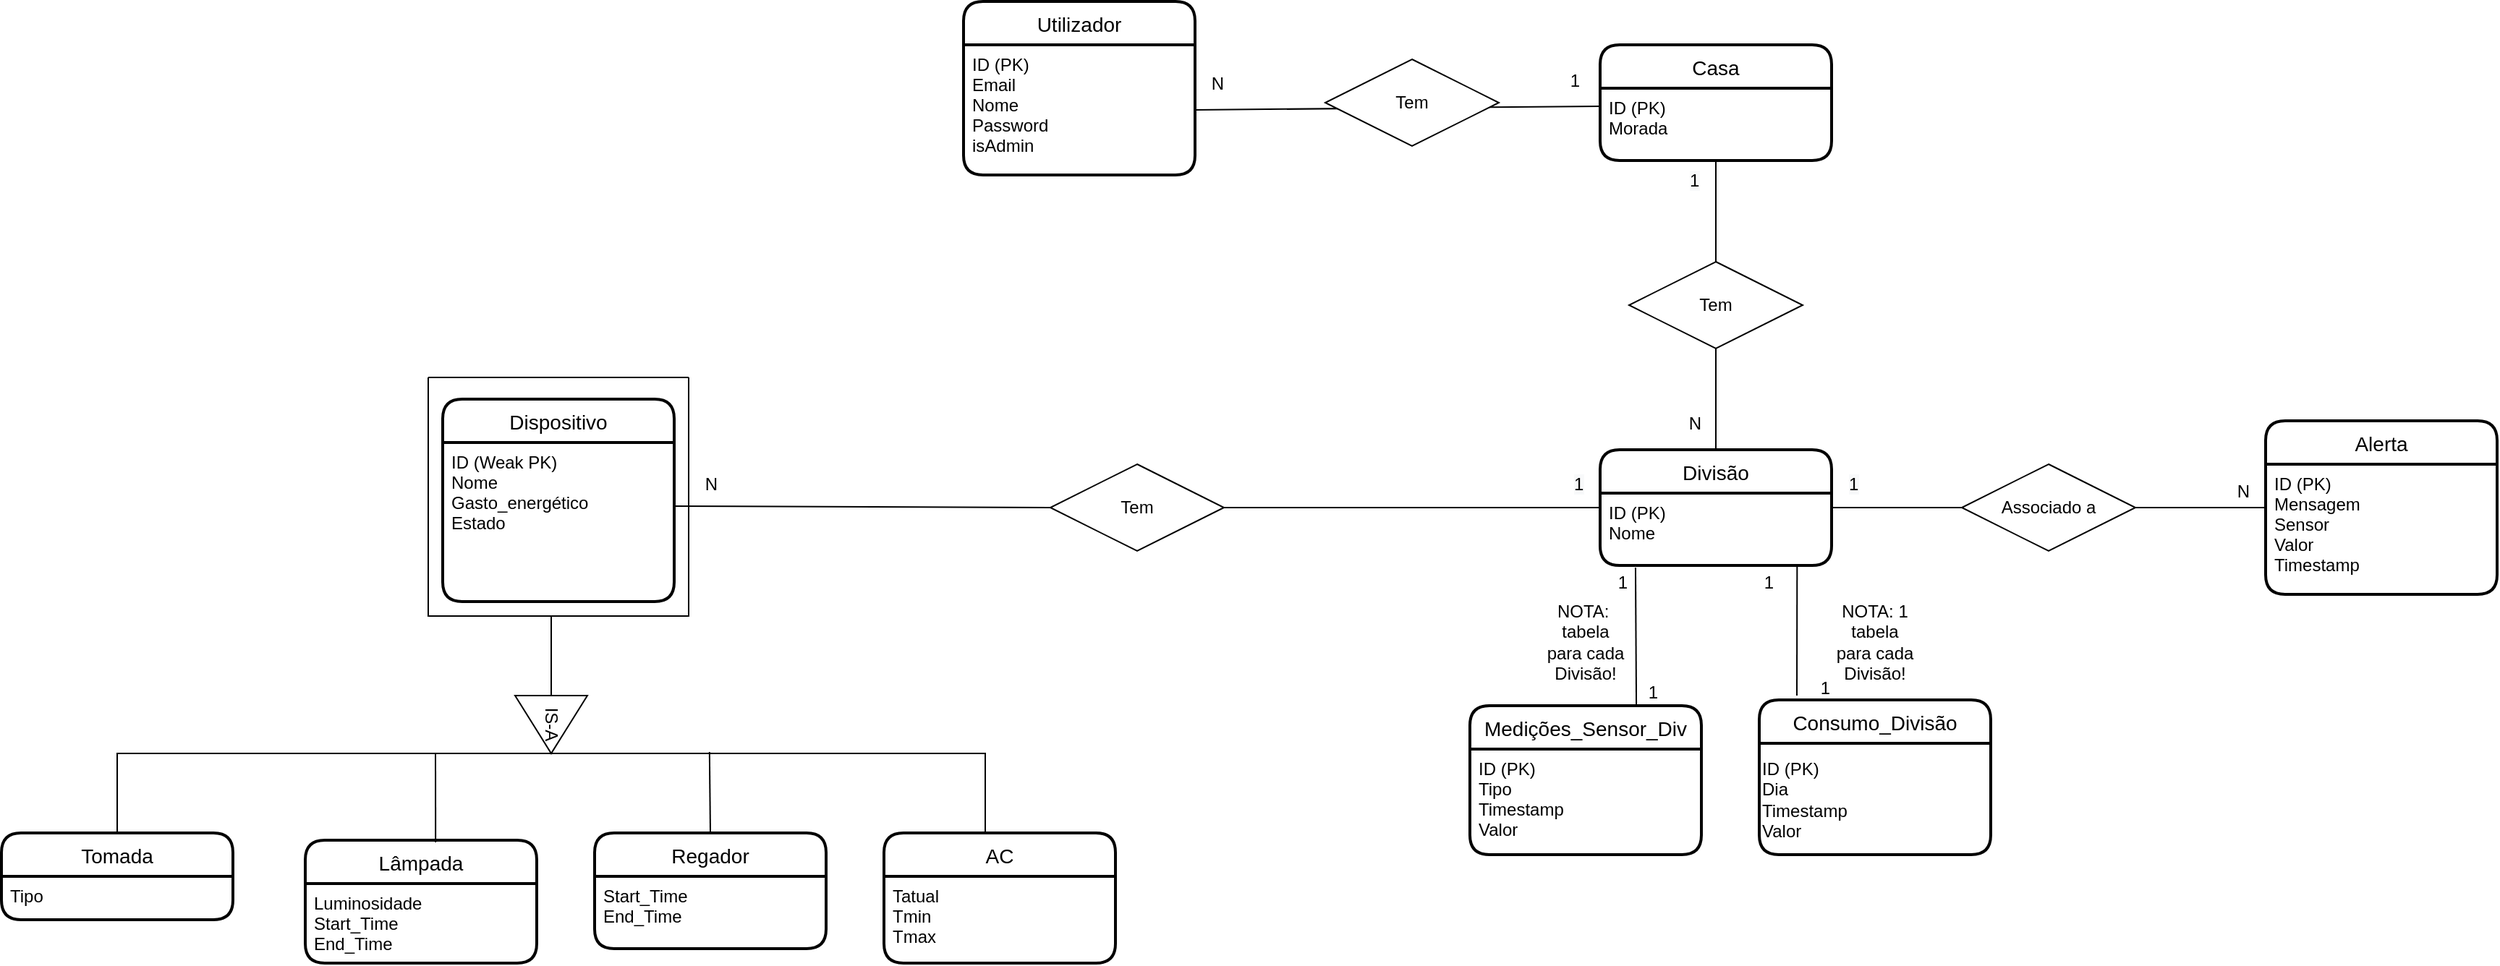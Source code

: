 <mxfile version="20.6.0" type="device"><diagram id="R2lEEEUBdFMjLlhIrx00" name="Page-1"><mxGraphModel dx="2888" dy="864" grid="1" gridSize="10" guides="1" tooltips="1" connect="1" arrows="1" fold="1" page="1" pageScale="1" pageWidth="850" pageHeight="1100" math="0" shadow="0" extFonts="Permanent Marker^https://fonts.googleapis.com/css?family=Permanent+Marker"><root><mxCell id="0"/><mxCell id="1" parent="0"/><mxCell id="ZGnxAQLSIlEfdRjisobD-9" value="Utilizador" style="swimlane;childLayout=stackLayout;horizontal=1;startSize=30;horizontalStack=0;rounded=1;fontSize=14;fontStyle=0;strokeWidth=2;resizeParent=0;resizeLast=1;shadow=0;dashed=0;align=center;" parent="1" vertex="1"><mxGeometry x="150" y="270" width="160" height="120" as="geometry"/></mxCell><mxCell id="ZGnxAQLSIlEfdRjisobD-10" value="ID (PK)&#10;Email&#10;Nome&#10;Password&#10;isAdmin" style="align=left;strokeColor=none;fillColor=none;spacingLeft=4;fontSize=12;verticalAlign=top;resizable=0;rotatable=0;part=1;" parent="ZGnxAQLSIlEfdRjisobD-9" vertex="1"><mxGeometry y="30" width="160" height="90" as="geometry"/></mxCell><mxCell id="ZGnxAQLSIlEfdRjisobD-11" value="Casa" style="swimlane;childLayout=stackLayout;horizontal=1;startSize=30;horizontalStack=0;rounded=1;fontSize=14;fontStyle=0;strokeWidth=2;resizeParent=0;resizeLast=1;shadow=0;dashed=0;align=center;" parent="1" vertex="1"><mxGeometry x="590" y="300" width="160" height="80" as="geometry"/></mxCell><mxCell id="ZGnxAQLSIlEfdRjisobD-12" value="ID (PK)&#10;Morada" style="align=left;strokeColor=none;fillColor=none;spacingLeft=4;fontSize=12;verticalAlign=top;resizable=0;rotatable=0;part=1;" parent="ZGnxAQLSIlEfdRjisobD-11" vertex="1"><mxGeometry y="30" width="160" height="50" as="geometry"/></mxCell><mxCell id="ZGnxAQLSIlEfdRjisobD-16" value="" style="endArrow=none;html=1;rounded=0;exitX=0;exitY=0.25;exitDx=0;exitDy=0;entryX=1;entryY=0.5;entryDx=0;entryDy=0;" parent="1" source="ZGnxAQLSIlEfdRjisobD-12" edge="1" target="ZGnxAQLSIlEfdRjisobD-10"><mxGeometry relative="1" as="geometry"><mxPoint x="380" y="339.29" as="sourcePoint"/><mxPoint x="320" y="343" as="targetPoint"/></mxGeometry></mxCell><mxCell id="ZGnxAQLSIlEfdRjisobD-17" value="N" style="resizable=0;html=1;align=right;verticalAlign=bottom;" parent="ZGnxAQLSIlEfdRjisobD-16" connectable="0" vertex="1"><mxGeometry x="1" relative="1" as="geometry"><mxPoint x="20" y="-9" as="offset"/></mxGeometry></mxCell><mxCell id="ZGnxAQLSIlEfdRjisobD-14" value="Tem" style="shape=rhombus;perimeter=rhombusPerimeter;whiteSpace=wrap;html=1;align=center;" parent="1" vertex="1"><mxGeometry x="400" y="310" width="120" height="60" as="geometry"/></mxCell><mxCell id="ZGnxAQLSIlEfdRjisobD-18" value="1" style="resizable=0;html=1;align=right;verticalAlign=bottom;" parent="1" connectable="0" vertex="1"><mxGeometry x="400.005" y="330.0" as="geometry"><mxPoint x="176" y="3" as="offset"/></mxGeometry></mxCell><mxCell id="ZGnxAQLSIlEfdRjisobD-20" value="Divisão" style="swimlane;childLayout=stackLayout;horizontal=1;startSize=30;horizontalStack=0;rounded=1;fontSize=14;fontStyle=0;strokeWidth=2;resizeParent=0;resizeLast=1;shadow=0;dashed=0;align=center;" parent="1" vertex="1"><mxGeometry x="590" y="580" width="160" height="80" as="geometry"/></mxCell><mxCell id="ZGnxAQLSIlEfdRjisobD-21" value="ID (PK)&#10;Nome" style="align=left;strokeColor=none;fillColor=none;spacingLeft=4;fontSize=12;verticalAlign=top;resizable=0;rotatable=0;part=1;" parent="ZGnxAQLSIlEfdRjisobD-20" vertex="1"><mxGeometry y="30" width="160" height="50" as="geometry"/></mxCell><mxCell id="ZGnxAQLSIlEfdRjisobD-23" value="" style="endArrow=none;html=1;rounded=0;entryX=0.5;entryY=1;entryDx=0;entryDy=0;exitX=0.5;exitY=0;exitDx=0;exitDy=0;" parent="1" source="ZGnxAQLSIlEfdRjisobD-20" target="ZGnxAQLSIlEfdRjisobD-12" edge="1"><mxGeometry relative="1" as="geometry"><mxPoint x="480" y="470" as="sourcePoint"/><mxPoint x="640" y="470" as="targetPoint"/></mxGeometry></mxCell><mxCell id="ZGnxAQLSIlEfdRjisobD-24" value="N" style="resizable=0;html=1;align=right;verticalAlign=bottom;" parent="ZGnxAQLSIlEfdRjisobD-23" connectable="0" vertex="1"><mxGeometry x="1" relative="1" as="geometry"><mxPoint x="-10" y="190" as="offset"/></mxGeometry></mxCell><mxCell id="ZGnxAQLSIlEfdRjisobD-25" value="&lt;span style=&quot;color: rgb(0, 0, 0); font-family: Helvetica; font-size: 12px; font-style: normal; font-variant-ligatures: normal; font-variant-caps: normal; font-weight: 400; letter-spacing: normal; orphans: 2; text-align: right; text-indent: 0px; text-transform: none; widows: 2; word-spacing: 0px; -webkit-text-stroke-width: 0px; background-color: rgb(248, 249, 250); text-decoration-thickness: initial; text-decoration-style: initial; text-decoration-color: initial; float: none; display: inline !important;&quot;&gt;1&lt;/span&gt;" style="text;whiteSpace=wrap;html=1;" parent="1" vertex="1"><mxGeometry x="650" y="380" width="40" height="40" as="geometry"/></mxCell><mxCell id="ZGnxAQLSIlEfdRjisobD-26" value="Tem" style="shape=rhombus;perimeter=rhombusPerimeter;whiteSpace=wrap;html=1;align=center;" parent="1" vertex="1"><mxGeometry x="610" y="450" width="120" height="60" as="geometry"/></mxCell><mxCell id="ZGnxAQLSIlEfdRjisobD-30" value="" style="endArrow=none;html=1;rounded=0;exitX=0;exitY=0.5;exitDx=0;exitDy=0;startArrow=none;entryX=1;entryY=0.4;entryDx=0;entryDy=0;entryPerimeter=0;" parent="1" source="ZGnxAQLSIlEfdRjisobD-32" target="ZGnxAQLSIlEfdRjisobD-29" edge="1"><mxGeometry relative="1" as="geometry"><mxPoint x="690" y="621.61" as="sourcePoint"/><mxPoint x="310" y="630" as="targetPoint"/></mxGeometry></mxCell><mxCell id="ZGnxAQLSIlEfdRjisobD-31" value="N" style="resizable=0;html=1;align=right;verticalAlign=bottom;" parent="ZGnxAQLSIlEfdRjisobD-30" connectable="0" vertex="1"><mxGeometry x="1" relative="1" as="geometry"><mxPoint x="30" y="-7" as="offset"/></mxGeometry></mxCell><mxCell id="ZGnxAQLSIlEfdRjisobD-32" value="Tem" style="shape=rhombus;perimeter=rhombusPerimeter;whiteSpace=wrap;html=1;align=center;" parent="1" vertex="1"><mxGeometry x="210" y="590" width="120" height="60" as="geometry"/></mxCell><mxCell id="ZGnxAQLSIlEfdRjisobD-35" value="" style="endArrow=none;html=1;rounded=0;entryX=1;entryY=0.5;entryDx=0;entryDy=0;" parent="1" target="ZGnxAQLSIlEfdRjisobD-32" edge="1"><mxGeometry relative="1" as="geometry"><mxPoint x="590" y="620" as="sourcePoint"/><mxPoint x="330" y="622.5" as="targetPoint"/></mxGeometry></mxCell><mxCell id="ZGnxAQLSIlEfdRjisobD-37" value="&lt;span style=&quot;color: rgb(0, 0, 0); font-family: Helvetica; font-size: 12px; font-style: normal; font-variant-ligatures: normal; font-variant-caps: normal; font-weight: 400; letter-spacing: normal; orphans: 2; text-align: right; text-indent: 0px; text-transform: none; widows: 2; word-spacing: 0px; -webkit-text-stroke-width: 0px; background-color: rgb(248, 249, 250); text-decoration-thickness: initial; text-decoration-style: initial; text-decoration-color: initial; float: none; display: inline !important;&quot;&gt;1&lt;/span&gt;" style="text;whiteSpace=wrap;html=1;" parent="1" vertex="1"><mxGeometry x="570" y="590" width="20" height="30" as="geometry"/></mxCell><mxCell id="ZGnxAQLSIlEfdRjisobD-42" value="" style="swimlane;startSize=0;" parent="1" vertex="1"><mxGeometry x="-220" y="530" width="180" height="165" as="geometry"/></mxCell><mxCell id="ZGnxAQLSIlEfdRjisobD-28" value="Dispositivo" style="swimlane;childLayout=stackLayout;horizontal=1;startSize=30;horizontalStack=0;rounded=1;fontSize=14;fontStyle=0;strokeWidth=2;resizeParent=0;resizeLast=1;shadow=0;dashed=0;align=center;" parent="ZGnxAQLSIlEfdRjisobD-42" vertex="1"><mxGeometry x="10" y="15" width="160" height="140" as="geometry"><mxRectangle x="20" y="30" width="110" height="30" as="alternateBounds"/></mxGeometry></mxCell><mxCell id="ZGnxAQLSIlEfdRjisobD-29" value="ID (Weak PK)&#10;Nome&#10;Gasto_energético&#10;Estado" style="align=left;strokeColor=none;fillColor=none;spacingLeft=4;fontSize=12;verticalAlign=top;resizable=0;rotatable=0;part=1;" parent="ZGnxAQLSIlEfdRjisobD-28" vertex="1"><mxGeometry y="30" width="160" height="110" as="geometry"/></mxCell><mxCell id="spJ94-U1iP7n4yX5dcyN-3" value="Tomada" style="swimlane;childLayout=stackLayout;horizontal=1;startSize=30;horizontalStack=0;rounded=1;fontSize=14;fontStyle=0;strokeWidth=2;resizeParent=0;resizeLast=1;shadow=0;dashed=0;align=center;" vertex="1" parent="1"><mxGeometry x="-515" y="845" width="160" height="60" as="geometry"/></mxCell><mxCell id="spJ94-U1iP7n4yX5dcyN-4" value="Tipo&#10;" style="align=left;strokeColor=none;fillColor=none;spacingLeft=4;fontSize=12;verticalAlign=top;resizable=0;rotatable=0;part=1;" vertex="1" parent="spJ94-U1iP7n4yX5dcyN-3"><mxGeometry y="30" width="160" height="30" as="geometry"/></mxCell><mxCell id="spJ94-U1iP7n4yX5dcyN-5" value="IS-A" style="triangle;whiteSpace=wrap;html=1;rotation=90;" vertex="1" parent="1"><mxGeometry x="-155" y="745" width="40" height="50" as="geometry"/></mxCell><mxCell id="spJ94-U1iP7n4yX5dcyN-6" value="" style="endArrow=none;html=1;rounded=0;entryX=1;entryY=0.5;entryDx=0;entryDy=0;exitX=0.5;exitY=0;exitDx=0;exitDy=0;" edge="1" parent="1" source="spJ94-U1iP7n4yX5dcyN-3" target="spJ94-U1iP7n4yX5dcyN-5"><mxGeometry width="50" height="50" relative="1" as="geometry"><mxPoint x="-245" y="885" as="sourcePoint"/><mxPoint x="-195" y="835" as="targetPoint"/><Array as="points"><mxPoint x="-435" y="790"/><mxPoint x="-245" y="790"/></Array></mxGeometry></mxCell><mxCell id="spJ94-U1iP7n4yX5dcyN-7" value="" style="endArrow=none;html=1;rounded=0;exitX=0;exitY=0.5;exitDx=0;exitDy=0;entryX=0.5;entryY=1;entryDx=0;entryDy=0;" edge="1" parent="1" source="spJ94-U1iP7n4yX5dcyN-5"><mxGeometry width="50" height="50" relative="1" as="geometry"><mxPoint x="-205" y="735" as="sourcePoint"/><mxPoint x="-135" y="695.0" as="targetPoint"/></mxGeometry></mxCell><mxCell id="spJ94-U1iP7n4yX5dcyN-8" value="Lâmpada" style="swimlane;childLayout=stackLayout;horizontal=1;startSize=30;horizontalStack=0;rounded=1;fontSize=14;fontStyle=0;strokeWidth=2;resizeParent=0;resizeLast=1;shadow=0;dashed=0;align=center;" vertex="1" parent="1"><mxGeometry x="-305" y="850" width="160" height="85" as="geometry"/></mxCell><mxCell id="spJ94-U1iP7n4yX5dcyN-9" value="Luminosidade&#10;Start_Time&#10;End_Time&#10;" style="align=left;strokeColor=none;fillColor=none;spacingLeft=4;fontSize=12;verticalAlign=top;resizable=0;rotatable=0;part=1;" vertex="1" parent="spJ94-U1iP7n4yX5dcyN-8"><mxGeometry y="30" width="160" height="55" as="geometry"/></mxCell><mxCell id="spJ94-U1iP7n4yX5dcyN-10" value="" style="endArrow=none;html=1;rounded=0;exitX=1;exitY=0.5;exitDx=0;exitDy=0;" edge="1" parent="1" source="spJ94-U1iP7n4yX5dcyN-5"><mxGeometry width="50" height="50" relative="1" as="geometry"><mxPoint x="-85" y="825" as="sourcePoint"/><mxPoint x="165" y="845" as="targetPoint"/><Array as="points"><mxPoint x="-25" y="790"/><mxPoint x="165" y="790"/></Array></mxGeometry></mxCell><mxCell id="spJ94-U1iP7n4yX5dcyN-11" value="Regador" style="swimlane;childLayout=stackLayout;horizontal=1;startSize=30;horizontalStack=0;rounded=1;fontSize=14;fontStyle=0;strokeWidth=2;resizeParent=0;resizeLast=1;shadow=0;dashed=0;align=center;" vertex="1" parent="1"><mxGeometry x="-105" y="845" width="160" height="80" as="geometry"/></mxCell><mxCell id="spJ94-U1iP7n4yX5dcyN-12" value="Start_Time&#10;End_Time&#10;" style="align=left;strokeColor=none;fillColor=none;spacingLeft=4;fontSize=12;verticalAlign=top;resizable=0;rotatable=0;part=1;" vertex="1" parent="spJ94-U1iP7n4yX5dcyN-11"><mxGeometry y="30" width="160" height="50" as="geometry"/></mxCell><mxCell id="spJ94-U1iP7n4yX5dcyN-13" value="AC" style="swimlane;childLayout=stackLayout;horizontal=1;startSize=30;horizontalStack=0;rounded=1;fontSize=14;fontStyle=0;strokeWidth=2;resizeParent=0;resizeLast=1;shadow=0;dashed=0;align=center;" vertex="1" parent="1"><mxGeometry x="95" y="845" width="160" height="90" as="geometry"/></mxCell><mxCell id="spJ94-U1iP7n4yX5dcyN-14" value="Tatual&#10;Tmin&#10;Tmax" style="align=left;strokeColor=none;fillColor=none;spacingLeft=4;fontSize=12;verticalAlign=top;resizable=0;rotatable=0;part=1;" vertex="1" parent="spJ94-U1iP7n4yX5dcyN-13"><mxGeometry y="30" width="160" height="60" as="geometry"/></mxCell><mxCell id="spJ94-U1iP7n4yX5dcyN-15" value="" style="endArrow=none;html=1;rounded=0;exitX=0.563;exitY=0.017;exitDx=0;exitDy=0;exitPerimeter=0;" edge="1" parent="1" source="spJ94-U1iP7n4yX5dcyN-8"><mxGeometry width="50" height="50" relative="1" as="geometry"><mxPoint x="-175" y="750" as="sourcePoint"/><mxPoint x="-215" y="790" as="targetPoint"/></mxGeometry></mxCell><mxCell id="spJ94-U1iP7n4yX5dcyN-21" value="" style="endArrow=none;html=1;rounded=0;" edge="1" parent="1"><mxGeometry width="50" height="50" relative="1" as="geometry"><mxPoint x="-25" y="845" as="sourcePoint"/><mxPoint x="-25.59" y="788.98" as="targetPoint"/></mxGeometry></mxCell><mxCell id="spJ94-U1iP7n4yX5dcyN-33" value="Consumo_Divisão" style="swimlane;childLayout=stackLayout;horizontal=1;startSize=30;horizontalStack=0;rounded=1;fontSize=14;fontStyle=0;strokeWidth=2;resizeParent=0;resizeLast=1;shadow=0;dashed=0;align=center;" vertex="1" parent="1"><mxGeometry x="700" y="753" width="160" height="107" as="geometry"/></mxCell><mxCell id="spJ94-U1iP7n4yX5dcyN-39" value="ID (PK)&lt;br&gt;Dia&lt;br&gt;Timestamp&amp;nbsp;&lt;br&gt;Valor" style="text;html=1;align=left;verticalAlign=middle;resizable=0;points=[];autosize=1;strokeColor=none;fillColor=none;" vertex="1" parent="spJ94-U1iP7n4yX5dcyN-33"><mxGeometry y="30" width="160" height="77" as="geometry"/></mxCell><mxCell id="spJ94-U1iP7n4yX5dcyN-36" value="" style="endArrow=none;html=1;rounded=0;exitX=0.851;exitY=1.014;exitDx=0;exitDy=0;exitPerimeter=0;" edge="1" parent="1" source="ZGnxAQLSIlEfdRjisobD-21"><mxGeometry relative="1" as="geometry"><mxPoint x="570" y="710" as="sourcePoint"/><mxPoint x="726" y="750" as="targetPoint"/><Array as="points"/></mxGeometry></mxCell><mxCell id="spJ94-U1iP7n4yX5dcyN-37" value="1" style="resizable=0;html=1;align=right;verticalAlign=bottom;" connectable="0" vertex="1" parent="spJ94-U1iP7n4yX5dcyN-36"><mxGeometry x="1" relative="1" as="geometry"><mxPoint x="24" y="3" as="offset"/></mxGeometry></mxCell><mxCell id="spJ94-U1iP7n4yX5dcyN-40" value="1" style="resizable=0;html=1;align=right;verticalAlign=bottom;" connectable="0" vertex="1" parent="1"><mxGeometry x="710" y="680.0" as="geometry"/></mxCell><mxCell id="spJ94-U1iP7n4yX5dcyN-41" value="NOTA: 1 tabela para cada Divisão!" style="text;html=1;strokeColor=none;fillColor=none;align=center;verticalAlign=middle;whiteSpace=wrap;rounded=0;" vertex="1" parent="1"><mxGeometry x="750" y="698" width="60" height="30" as="geometry"/></mxCell><mxCell id="spJ94-U1iP7n4yX5dcyN-46" value="Medições_Sensor_Div" style="swimlane;childLayout=stackLayout;horizontal=1;startSize=30;horizontalStack=0;rounded=1;fontSize=14;fontStyle=0;strokeWidth=2;resizeParent=0;resizeLast=1;shadow=0;dashed=0;align=center;" vertex="1" parent="1"><mxGeometry x="500" y="757" width="160" height="103" as="geometry"/></mxCell><mxCell id="spJ94-U1iP7n4yX5dcyN-47" value="ID (PK)&#10;Tipo&#10;Timestamp &#10;Valor" style="align=left;strokeColor=none;fillColor=none;spacingLeft=4;fontSize=12;verticalAlign=top;resizable=0;rotatable=0;part=1;" vertex="1" parent="spJ94-U1iP7n4yX5dcyN-46"><mxGeometry y="30" width="160" height="73" as="geometry"/></mxCell><mxCell id="spJ94-U1iP7n4yX5dcyN-48" value="" style="endArrow=none;html=1;rounded=0;exitX=0.153;exitY=1.029;exitDx=0;exitDy=0;exitPerimeter=0;entryX=0.719;entryY=-0.01;entryDx=0;entryDy=0;entryPerimeter=0;" edge="1" parent="1" source="ZGnxAQLSIlEfdRjisobD-21" target="spJ94-U1iP7n4yX5dcyN-46"><mxGeometry relative="1" as="geometry"><mxPoint x="504.41" y="665" as="sourcePoint"/><mxPoint x="618" y="750" as="targetPoint"/><Array as="points"/></mxGeometry></mxCell><mxCell id="spJ94-U1iP7n4yX5dcyN-49" value="1" style="resizable=0;html=1;align=right;verticalAlign=bottom;" connectable="0" vertex="1" parent="spJ94-U1iP7n4yX5dcyN-48"><mxGeometry x="1" relative="1" as="geometry"><mxPoint x="15" y="1" as="offset"/></mxGeometry></mxCell><mxCell id="spJ94-U1iP7n4yX5dcyN-50" value="NOTA:&amp;nbsp; tabela para cada Divisão!" style="text;html=1;strokeColor=none;fillColor=none;align=center;verticalAlign=middle;whiteSpace=wrap;rounded=0;" vertex="1" parent="1"><mxGeometry x="550" y="698" width="60" height="30" as="geometry"/></mxCell><mxCell id="spJ94-U1iP7n4yX5dcyN-51" value="Alerta" style="swimlane;childLayout=stackLayout;horizontal=1;startSize=30;horizontalStack=0;rounded=1;fontSize=14;fontStyle=0;strokeWidth=2;resizeParent=0;resizeLast=1;shadow=0;dashed=0;align=center;" vertex="1" parent="1"><mxGeometry x="1050" y="560" width="160" height="120" as="geometry"/></mxCell><mxCell id="spJ94-U1iP7n4yX5dcyN-52" value="ID (PK)&#10;Mensagem&#10;Sensor&#10;Valor&#10;Timestamp" style="align=left;strokeColor=none;fillColor=none;spacingLeft=4;fontSize=12;verticalAlign=top;resizable=0;rotatable=0;part=1;" vertex="1" parent="spJ94-U1iP7n4yX5dcyN-51"><mxGeometry y="30" width="160" height="90" as="geometry"/></mxCell><mxCell id="spJ94-U1iP7n4yX5dcyN-53" value="" style="endArrow=none;html=1;rounded=0;entryX=0;entryY=0.5;entryDx=0;entryDy=0;startArrow=none;" edge="1" parent="1" source="spJ94-U1iP7n4yX5dcyN-56" target="spJ94-U1iP7n4yX5dcyN-51"><mxGeometry relative="1" as="geometry"><mxPoint x="750" y="620" as="sourcePoint"/><mxPoint x="1030" y="620" as="targetPoint"/></mxGeometry></mxCell><mxCell id="spJ94-U1iP7n4yX5dcyN-54" value="&lt;span style=&quot;color: rgb(0, 0, 0); font-family: Helvetica; font-size: 12px; font-style: normal; font-variant-ligatures: normal; font-variant-caps: normal; font-weight: 400; letter-spacing: normal; orphans: 2; text-align: right; text-indent: 0px; text-transform: none; widows: 2; word-spacing: 0px; -webkit-text-stroke-width: 0px; background-color: rgb(248, 249, 250); text-decoration-thickness: initial; text-decoration-style: initial; text-decoration-color: initial; float: none; display: inline !important;&quot;&gt;1&lt;/span&gt;" style="text;whiteSpace=wrap;html=1;" vertex="1" parent="1"><mxGeometry x="760" y="590" width="40" height="40" as="geometry"/></mxCell><mxCell id="spJ94-U1iP7n4yX5dcyN-55" value="N" style="resizable=0;html=1;align=right;verticalAlign=bottom;" connectable="0" vertex="1" parent="1"><mxGeometry x="810.0" y="610" as="geometry"><mxPoint x="229" y="7" as="offset"/></mxGeometry></mxCell><mxCell id="spJ94-U1iP7n4yX5dcyN-56" value="Associado a" style="shape=rhombus;perimeter=rhombusPerimeter;whiteSpace=wrap;html=1;align=center;" vertex="1" parent="1"><mxGeometry x="840" y="590" width="120" height="60" as="geometry"/></mxCell><mxCell id="spJ94-U1iP7n4yX5dcyN-57" value="" style="endArrow=none;html=1;rounded=0;entryX=0;entryY=0.5;entryDx=0;entryDy=0;" edge="1" parent="1" target="spJ94-U1iP7n4yX5dcyN-56"><mxGeometry relative="1" as="geometry"><mxPoint x="750.0" y="620" as="sourcePoint"/><mxPoint x="1050.0" y="620" as="targetPoint"/></mxGeometry></mxCell><mxCell id="spJ94-U1iP7n4yX5dcyN-59" value="1" style="resizable=0;html=1;align=right;verticalAlign=bottom;" connectable="0" vertex="1" parent="1"><mxGeometry x="609.999" y="680.004" as="geometry"/></mxCell></root></mxGraphModel></diagram></mxfile>